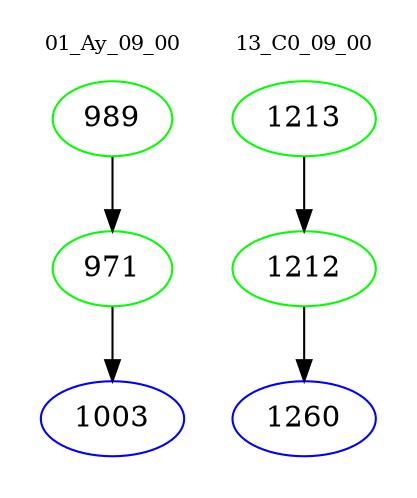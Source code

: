 digraph{
subgraph cluster_0 {
color = white
label = "01_Ay_09_00";
fontsize=10;
T0_989 [label="989", color="green"]
T0_989 -> T0_971 [color="black"]
T0_971 [label="971", color="green"]
T0_971 -> T0_1003 [color="black"]
T0_1003 [label="1003", color="blue"]
}
subgraph cluster_1 {
color = white
label = "13_C0_09_00";
fontsize=10;
T1_1213 [label="1213", color="green"]
T1_1213 -> T1_1212 [color="black"]
T1_1212 [label="1212", color="green"]
T1_1212 -> T1_1260 [color="black"]
T1_1260 [label="1260", color="blue"]
}
}
